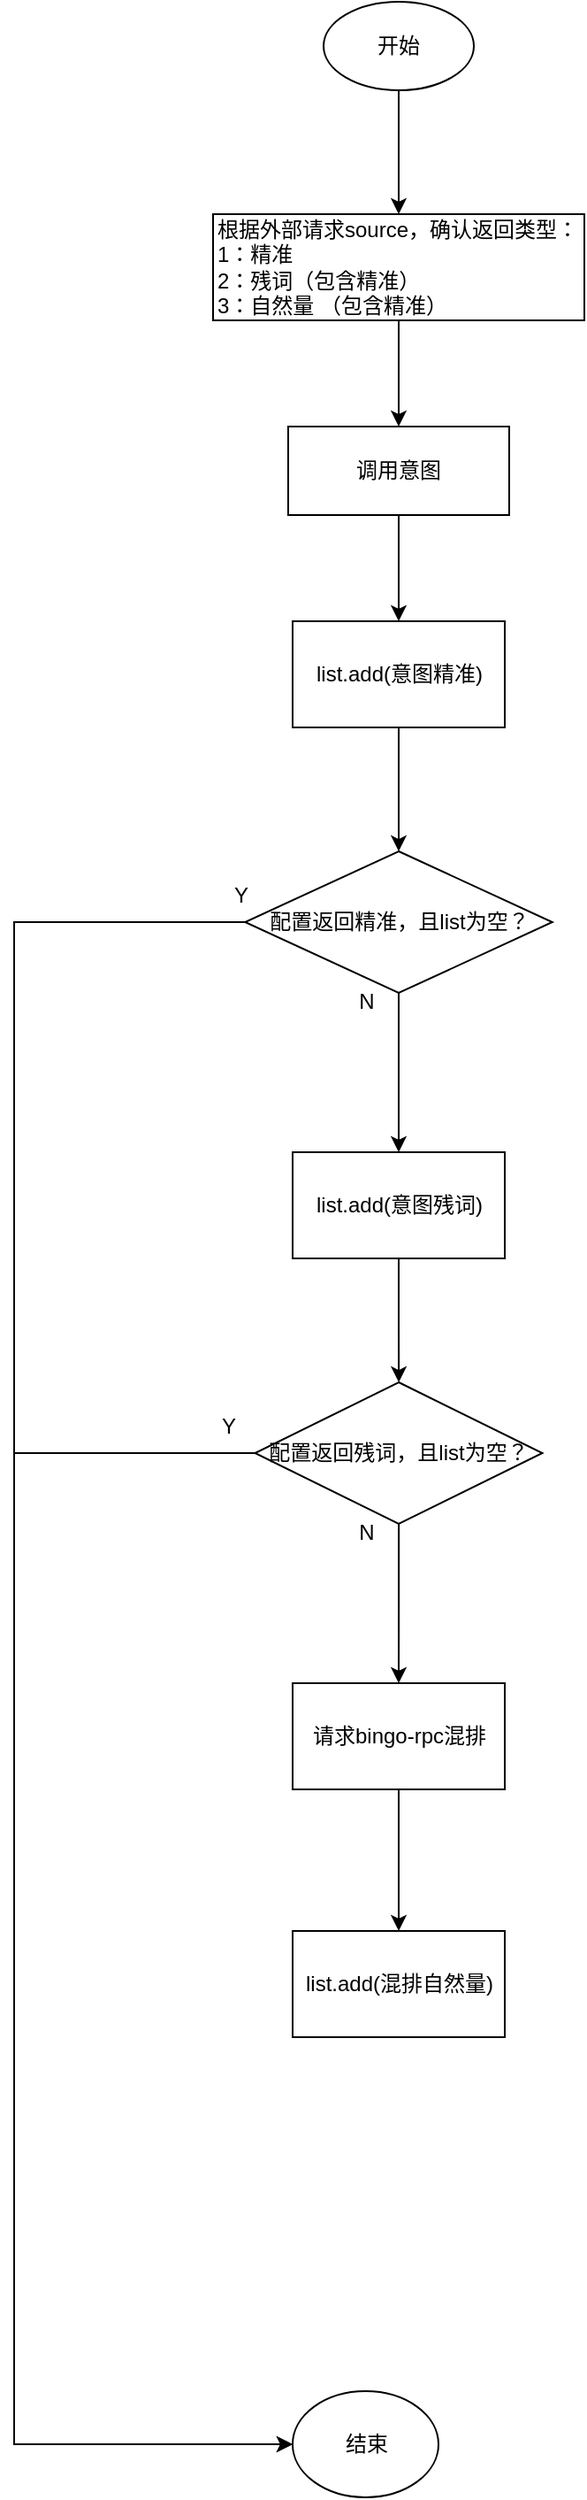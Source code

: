 <mxfile version="24.5.3" type="github">
  <diagram name="第 1 页" id="3wBC5aZO0or2MzLLkAB7">
    <mxGraphModel dx="913" dy="1640" grid="1" gridSize="10" guides="1" tooltips="1" connect="1" arrows="1" fold="1" page="1" pageScale="1" pageWidth="827" pageHeight="1169" math="0" shadow="0">
      <root>
        <mxCell id="0" />
        <mxCell id="1" parent="0" />
        <mxCell id="KBHzEdIqT_XmXeJ4vEnn-2" value="" style="edgeStyle=orthogonalEdgeStyle;rounded=0;orthogonalLoop=1;jettySize=auto;html=1;" edge="1" parent="1" source="VWE_R7zerwp3d3oP0rRp-1" target="KBHzEdIqT_XmXeJ4vEnn-1">
          <mxGeometry relative="1" as="geometry" />
        </mxCell>
        <mxCell id="VWE_R7zerwp3d3oP0rRp-1" value="根据外部请求source，确认返回类型：&lt;div&gt;1：精准&lt;br&gt;2：残词（包含精准）&lt;br&gt;3：自然量 （包含精准）&lt;/div&gt;" style="whiteSpace=wrap;html=1;align=left;" parent="1" vertex="1">
          <mxGeometry x="302.5" y="40" width="210" height="60" as="geometry" />
        </mxCell>
        <mxCell id="KBHzEdIqT_XmXeJ4vEnn-13" value="" style="edgeStyle=orthogonalEdgeStyle;rounded=0;orthogonalLoop=1;jettySize=auto;html=1;" edge="1" parent="1" source="KBHzEdIqT_XmXeJ4vEnn-1" target="KBHzEdIqT_XmXeJ4vEnn-12">
          <mxGeometry relative="1" as="geometry" />
        </mxCell>
        <mxCell id="KBHzEdIqT_XmXeJ4vEnn-1" value="调用意图" style="whiteSpace=wrap;html=1;" vertex="1" parent="1">
          <mxGeometry x="345" y="160" width="125" height="50" as="geometry" />
        </mxCell>
        <mxCell id="KBHzEdIqT_XmXeJ4vEnn-19" value="" style="edgeStyle=orthogonalEdgeStyle;rounded=0;orthogonalLoop=1;jettySize=auto;html=1;" edge="1" parent="1" source="KBHzEdIqT_XmXeJ4vEnn-12" target="KBHzEdIqT_XmXeJ4vEnn-18">
          <mxGeometry relative="1" as="geometry" />
        </mxCell>
        <mxCell id="KBHzEdIqT_XmXeJ4vEnn-12" value="list.add(意图精准)" style="whiteSpace=wrap;html=1;" vertex="1" parent="1">
          <mxGeometry x="347.5" y="270" width="120" height="60" as="geometry" />
        </mxCell>
        <mxCell id="KBHzEdIqT_XmXeJ4vEnn-21" value="" style="edgeStyle=orthogonalEdgeStyle;rounded=0;orthogonalLoop=1;jettySize=auto;html=1;" edge="1" parent="1" source="KBHzEdIqT_XmXeJ4vEnn-18" target="KBHzEdIqT_XmXeJ4vEnn-20">
          <mxGeometry relative="1" as="geometry">
            <Array as="points">
              <mxPoint x="190" y="440" />
              <mxPoint x="190" y="1300" />
            </Array>
          </mxGeometry>
        </mxCell>
        <mxCell id="KBHzEdIqT_XmXeJ4vEnn-28" value="" style="edgeStyle=orthogonalEdgeStyle;rounded=0;orthogonalLoop=1;jettySize=auto;html=1;" edge="1" parent="1" source="KBHzEdIqT_XmXeJ4vEnn-18" target="KBHzEdIqT_XmXeJ4vEnn-27">
          <mxGeometry relative="1" as="geometry" />
        </mxCell>
        <mxCell id="KBHzEdIqT_XmXeJ4vEnn-18" value="配置返回精准，且list为空？" style="rhombus;whiteSpace=wrap;html=1;" vertex="1" parent="1">
          <mxGeometry x="320.63" y="400" width="173.75" height="80" as="geometry" />
        </mxCell>
        <mxCell id="KBHzEdIqT_XmXeJ4vEnn-20" value="结束" style="ellipse;whiteSpace=wrap;html=1;" vertex="1" parent="1">
          <mxGeometry x="347.5" y="1270" width="82.5" height="60" as="geometry" />
        </mxCell>
        <mxCell id="KBHzEdIqT_XmXeJ4vEnn-23" style="edgeStyle=orthogonalEdgeStyle;rounded=0;orthogonalLoop=1;jettySize=auto;html=1;entryX=0.5;entryY=0;entryDx=0;entryDy=0;" edge="1" parent="1" source="KBHzEdIqT_XmXeJ4vEnn-22" target="VWE_R7zerwp3d3oP0rRp-1">
          <mxGeometry relative="1" as="geometry" />
        </mxCell>
        <mxCell id="KBHzEdIqT_XmXeJ4vEnn-22" value="开始" style="ellipse;whiteSpace=wrap;html=1;" vertex="1" parent="1">
          <mxGeometry x="365.01" y="-80" width="85" height="50" as="geometry" />
        </mxCell>
        <mxCell id="KBHzEdIqT_XmXeJ4vEnn-24" value="Y" style="text;html=1;align=center;verticalAlign=middle;resizable=0;points=[];autosize=1;strokeColor=none;fillColor=none;" vertex="1" parent="1">
          <mxGeometry x="302.5" y="410" width="30" height="30" as="geometry" />
        </mxCell>
        <mxCell id="KBHzEdIqT_XmXeJ4vEnn-30" value="" style="edgeStyle=orthogonalEdgeStyle;rounded=0;orthogonalLoop=1;jettySize=auto;html=1;" edge="1" parent="1" source="KBHzEdIqT_XmXeJ4vEnn-27" target="KBHzEdIqT_XmXeJ4vEnn-29">
          <mxGeometry relative="1" as="geometry" />
        </mxCell>
        <mxCell id="KBHzEdIqT_XmXeJ4vEnn-27" value="list.add(意图残词)" style="whiteSpace=wrap;html=1;" vertex="1" parent="1">
          <mxGeometry x="347.505" y="570" width="120" height="60" as="geometry" />
        </mxCell>
        <mxCell id="KBHzEdIqT_XmXeJ4vEnn-32" value="" style="edgeStyle=orthogonalEdgeStyle;rounded=0;orthogonalLoop=1;jettySize=auto;html=1;" edge="1" parent="1" source="KBHzEdIqT_XmXeJ4vEnn-29" target="KBHzEdIqT_XmXeJ4vEnn-31">
          <mxGeometry relative="1" as="geometry" />
        </mxCell>
        <mxCell id="KBHzEdIqT_XmXeJ4vEnn-33" style="edgeStyle=orthogonalEdgeStyle;rounded=0;orthogonalLoop=1;jettySize=auto;html=1;entryX=0;entryY=0.5;entryDx=0;entryDy=0;" edge="1" parent="1" source="KBHzEdIqT_XmXeJ4vEnn-29" target="KBHzEdIqT_XmXeJ4vEnn-20">
          <mxGeometry relative="1" as="geometry">
            <Array as="points">
              <mxPoint x="190" y="740" />
              <mxPoint x="190" y="1300" />
            </Array>
          </mxGeometry>
        </mxCell>
        <mxCell id="KBHzEdIqT_XmXeJ4vEnn-29" value="配置返回残词，且list为空？" style="rhombus;whiteSpace=wrap;html=1;" vertex="1" parent="1">
          <mxGeometry x="326.26" y="700" width="162.5" height="80" as="geometry" />
        </mxCell>
        <mxCell id="KBHzEdIqT_XmXeJ4vEnn-39" value="" style="edgeStyle=orthogonalEdgeStyle;rounded=0;orthogonalLoop=1;jettySize=auto;html=1;" edge="1" parent="1" source="KBHzEdIqT_XmXeJ4vEnn-31" target="KBHzEdIqT_XmXeJ4vEnn-38">
          <mxGeometry relative="1" as="geometry" />
        </mxCell>
        <mxCell id="KBHzEdIqT_XmXeJ4vEnn-31" value="请求bingo-rpc混排" style="whiteSpace=wrap;html=1;" vertex="1" parent="1">
          <mxGeometry x="347.51" y="870" width="120" height="60" as="geometry" />
        </mxCell>
        <mxCell id="KBHzEdIqT_XmXeJ4vEnn-34" value="Y" style="text;html=1;align=center;verticalAlign=middle;resizable=0;points=[];autosize=1;strokeColor=none;fillColor=none;" vertex="1" parent="1">
          <mxGeometry x="296.26" y="710" width="30" height="30" as="geometry" />
        </mxCell>
        <mxCell id="KBHzEdIqT_XmXeJ4vEnn-35" value="N" style="text;html=1;align=center;verticalAlign=middle;resizable=0;points=[];autosize=1;strokeColor=none;fillColor=none;" vertex="1" parent="1">
          <mxGeometry x="373.75" y="770" width="30" height="30" as="geometry" />
        </mxCell>
        <mxCell id="KBHzEdIqT_XmXeJ4vEnn-37" value="N" style="text;html=1;align=center;verticalAlign=middle;resizable=0;points=[];autosize=1;strokeColor=none;fillColor=none;" vertex="1" parent="1">
          <mxGeometry x="373.75" y="470" width="30" height="30" as="geometry" />
        </mxCell>
        <mxCell id="KBHzEdIqT_XmXeJ4vEnn-38" value="list.add(混排自然量)" style="whiteSpace=wrap;html=1;" vertex="1" parent="1">
          <mxGeometry x="347.51" y="1010" width="120" height="60" as="geometry" />
        </mxCell>
      </root>
    </mxGraphModel>
  </diagram>
</mxfile>
